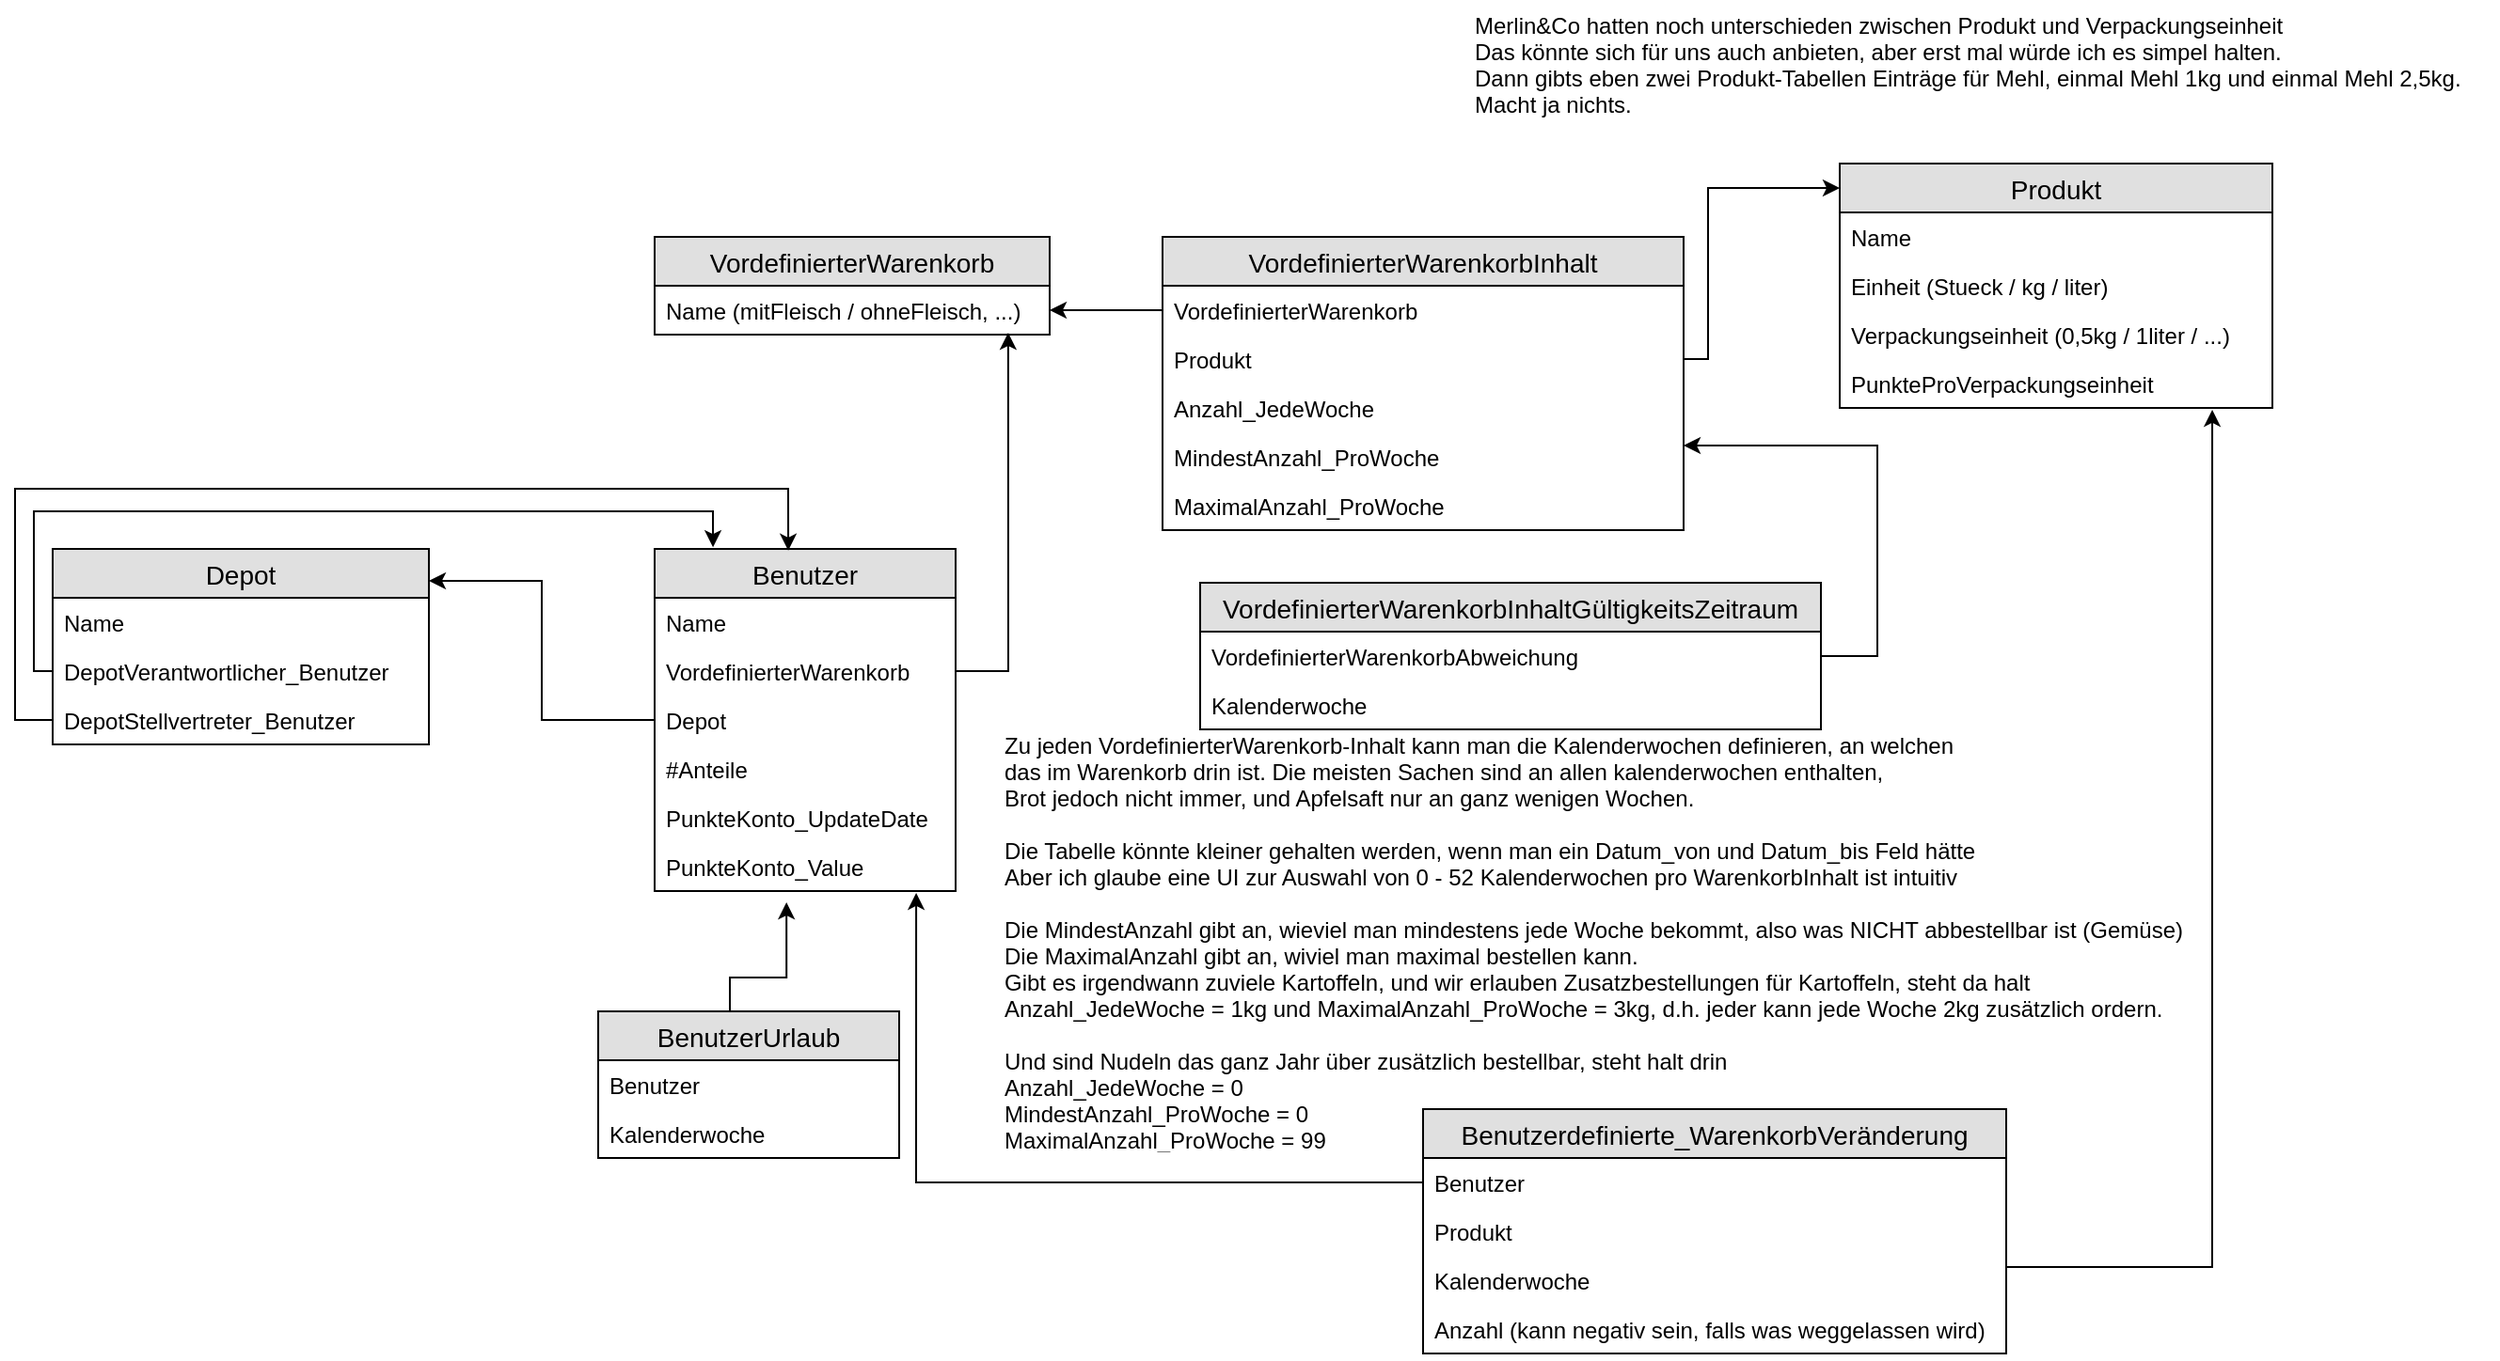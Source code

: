 <mxfile version="10.4.1" type="github"><diagram id="mCQfgyBAQxzzNqVYnQEh" name="Page-1"><mxGraphModel dx="1899" dy="582" grid="1" gridSize="10" guides="1" tooltips="1" connect="1" arrows="1" fold="1" page="1" pageScale="1" pageWidth="827" pageHeight="1169" math="0" shadow="0"><root><mxCell id="0"/><mxCell id="1" parent="0"/><mxCell id="ENQAfls9FTvqpJjvnqdN-1" value="Merlin&amp;Co hatten noch unterschieden zwischen Produkt und Verpackungseinheit&#xA;Das könnte sich für uns auch anbieten, aber erst mal würde ich es simpel halten.&#xA;Dann gibts eben zwei Produkt-Tabellen Einträge für Mehl, einmal Mehl 1kg und einmal Mehl 2,5kg. &#xA;Macht ja nichts.&#xA;&#xA;" style="text;strokeColor=none;fillColor=none;spacingLeft=4;spacingRight=4;overflow=hidden;rotatable=0;points=[[0,0.5],[1,0.5]];portConstraint=eastwest;fontSize=12;" parent="1" vertex="1"><mxGeometry x="270" y="70" width="550" height="106" as="geometry"/></mxCell><mxCell id="_uD2fun4zxQQu9XYRm3I-12" value="Produkt" style="swimlane;fontStyle=0;childLayout=stackLayout;horizontal=1;startSize=26;fillColor=#e0e0e0;horizontalStack=0;resizeParent=1;resizeParentMax=0;resizeLast=0;collapsible=1;marginBottom=0;swimlaneFillColor=#ffffff;align=center;fontSize=14;" parent="1" vertex="1"><mxGeometry x="470" y="157" width="230" height="130" as="geometry"/></mxCell><mxCell id="_uD2fun4zxQQu9XYRm3I-13" value="Name" style="text;strokeColor=none;fillColor=none;spacingLeft=4;spacingRight=4;overflow=hidden;rotatable=0;points=[[0,0.5],[1,0.5]];portConstraint=eastwest;fontSize=12;" parent="_uD2fun4zxQQu9XYRm3I-12" vertex="1"><mxGeometry y="26" width="230" height="26" as="geometry"/></mxCell><mxCell id="_uD2fun4zxQQu9XYRm3I-16" value="Einheit (Stueck / kg / liter)" style="text;strokeColor=none;fillColor=none;spacingLeft=4;spacingRight=4;overflow=hidden;rotatable=0;points=[[0,0.5],[1,0.5]];portConstraint=eastwest;fontSize=12;" parent="_uD2fun4zxQQu9XYRm3I-12" vertex="1"><mxGeometry y="52" width="230" height="26" as="geometry"/></mxCell><mxCell id="_uD2fun4zxQQu9XYRm3I-14" value="Verpackungseinheit (0,5kg / 1liter / ...)" style="text;strokeColor=none;fillColor=none;spacingLeft=4;spacingRight=4;overflow=hidden;rotatable=0;points=[[0,0.5],[1,0.5]];portConstraint=eastwest;fontSize=12;" parent="_uD2fun4zxQQu9XYRm3I-12" vertex="1"><mxGeometry y="78" width="230" height="26" as="geometry"/></mxCell><mxCell id="_uD2fun4zxQQu9XYRm3I-15" value="PunkteProVerpackungseinheit" style="text;strokeColor=none;fillColor=none;spacingLeft=4;spacingRight=4;overflow=hidden;rotatable=0;points=[[0,0.5],[1,0.5]];portConstraint=eastwest;fontSize=12;" parent="_uD2fun4zxQQu9XYRm3I-12" vertex="1"><mxGeometry y="104" width="230" height="26" as="geometry"/></mxCell><mxCell id="_uD2fun4zxQQu9XYRm3I-17" value="VordefinierterWarenkorb" style="swimlane;fontStyle=0;childLayout=stackLayout;horizontal=1;startSize=26;fillColor=#e0e0e0;horizontalStack=0;resizeParent=1;resizeParentMax=0;resizeLast=0;collapsible=1;marginBottom=0;swimlaneFillColor=#ffffff;align=center;fontSize=14;" parent="1" vertex="1"><mxGeometry x="-160" y="196" width="210" height="52" as="geometry"/></mxCell><mxCell id="_uD2fun4zxQQu9XYRm3I-18" value="Name (mitFleisch / ohneFleisch, ...)" style="text;strokeColor=none;fillColor=none;spacingLeft=4;spacingRight=4;overflow=hidden;rotatable=0;points=[[0,0.5],[1,0.5]];portConstraint=eastwest;fontSize=12;" parent="_uD2fun4zxQQu9XYRm3I-17" vertex="1"><mxGeometry y="26" width="210" height="26" as="geometry"/></mxCell><mxCell id="_uD2fun4zxQQu9XYRm3I-29" value="Benutzer" style="swimlane;fontStyle=0;childLayout=stackLayout;horizontal=1;startSize=26;fillColor=#e0e0e0;horizontalStack=0;resizeParent=1;resizeParentMax=0;resizeLast=0;collapsible=1;marginBottom=0;swimlaneFillColor=#ffffff;align=center;fontSize=14;" parent="1" vertex="1"><mxGeometry x="-160" y="362" width="160" height="182" as="geometry"/></mxCell><mxCell id="_uD2fun4zxQQu9XYRm3I-30" value="Name" style="text;strokeColor=none;fillColor=none;spacingLeft=4;spacingRight=4;overflow=hidden;rotatable=0;points=[[0,0.5],[1,0.5]];portConstraint=eastwest;fontSize=12;" parent="_uD2fun4zxQQu9XYRm3I-29" vertex="1"><mxGeometry y="26" width="160" height="26" as="geometry"/></mxCell><mxCell id="_uD2fun4zxQQu9XYRm3I-33" value="VordefinierterWarenkorb" style="text;strokeColor=none;fillColor=none;spacingLeft=4;spacingRight=4;overflow=hidden;rotatable=0;points=[[0,0.5],[1,0.5]];portConstraint=eastwest;fontSize=12;" parent="_uD2fun4zxQQu9XYRm3I-29" vertex="1"><mxGeometry y="52" width="160" height="26" as="geometry"/></mxCell><mxCell id="_uD2fun4zxQQu9XYRm3I-31" value="Depot" style="text;strokeColor=none;fillColor=none;spacingLeft=4;spacingRight=4;overflow=hidden;rotatable=0;points=[[0,0.5],[1,0.5]];portConstraint=eastwest;fontSize=12;" parent="_uD2fun4zxQQu9XYRm3I-29" vertex="1"><mxGeometry y="78" width="160" height="26" as="geometry"/></mxCell><mxCell id="_uD2fun4zxQQu9XYRm3I-32" value="#Anteile" style="text;strokeColor=none;fillColor=none;spacingLeft=4;spacingRight=4;overflow=hidden;rotatable=0;points=[[0,0.5],[1,0.5]];portConstraint=eastwest;fontSize=12;" parent="_uD2fun4zxQQu9XYRm3I-29" vertex="1"><mxGeometry y="104" width="160" height="26" as="geometry"/></mxCell><mxCell id="_uD2fun4zxQQu9XYRm3I-44" value="PunkteKonto_UpdateDate" style="text;strokeColor=none;fillColor=none;spacingLeft=4;spacingRight=4;overflow=hidden;rotatable=0;points=[[0,0.5],[1,0.5]];portConstraint=eastwest;fontSize=12;" parent="_uD2fun4zxQQu9XYRm3I-29" vertex="1"><mxGeometry y="130" width="160" height="26" as="geometry"/></mxCell><mxCell id="_uD2fun4zxQQu9XYRm3I-49" value="PunkteKonto_Value" style="text;strokeColor=none;fillColor=none;spacingLeft=4;spacingRight=4;overflow=hidden;rotatable=0;points=[[0,0.5],[1,0.5]];portConstraint=eastwest;fontSize=12;" parent="_uD2fun4zxQQu9XYRm3I-29" vertex="1"><mxGeometry y="156" width="160" height="26" as="geometry"/></mxCell><mxCell id="_uD2fun4zxQQu9XYRm3I-35" value="Depot" style="swimlane;fontStyle=0;childLayout=stackLayout;horizontal=1;startSize=26;fillColor=#e0e0e0;horizontalStack=0;resizeParent=1;resizeParentMax=0;resizeLast=0;collapsible=1;marginBottom=0;swimlaneFillColor=#ffffff;align=center;fontSize=14;" parent="1" vertex="1"><mxGeometry x="-480" y="362" width="200" height="104" as="geometry"/></mxCell><mxCell id="_uD2fun4zxQQu9XYRm3I-36" value="Name" style="text;strokeColor=none;fillColor=none;spacingLeft=4;spacingRight=4;overflow=hidden;rotatable=0;points=[[0,0.5],[1,0.5]];portConstraint=eastwest;fontSize=12;" parent="_uD2fun4zxQQu9XYRm3I-35" vertex="1"><mxGeometry y="26" width="200" height="26" as="geometry"/></mxCell><mxCell id="_uD2fun4zxQQu9XYRm3I-54" value="DepotVerantwortlicher_Benutzer" style="text;strokeColor=none;fillColor=none;spacingLeft=4;spacingRight=4;overflow=hidden;rotatable=0;points=[[0,0.5],[1,0.5]];portConstraint=eastwest;fontSize=12;" parent="_uD2fun4zxQQu9XYRm3I-35" vertex="1"><mxGeometry y="52" width="200" height="26" as="geometry"/></mxCell><mxCell id="_uD2fun4zxQQu9XYRm3I-55" value="DepotStellvertreter_Benutzer" style="text;strokeColor=none;fillColor=none;spacingLeft=4;spacingRight=4;overflow=hidden;rotatable=0;points=[[0,0.5],[1,0.5]];portConstraint=eastwest;fontSize=12;" parent="_uD2fun4zxQQu9XYRm3I-35" vertex="1"><mxGeometry y="78" width="200" height="26" as="geometry"/></mxCell><mxCell id="_uD2fun4zxQQu9XYRm3I-39" style="edgeStyle=orthogonalEdgeStyle;rounded=0;orthogonalLoop=1;jettySize=auto;html=1;entryX=1;entryY=0.163;entryDx=0;entryDy=0;entryPerimeter=0;" parent="1" source="_uD2fun4zxQQu9XYRm3I-31" target="_uD2fun4zxQQu9XYRm3I-35" edge="1"><mxGeometry relative="1" as="geometry"/></mxCell><mxCell id="_uD2fun4zxQQu9XYRm3I-43" style="edgeStyle=orthogonalEdgeStyle;rounded=0;orthogonalLoop=1;jettySize=auto;html=1;entryX=0.895;entryY=0.962;entryDx=0;entryDy=0;entryPerimeter=0;" parent="1" source="_uD2fun4zxQQu9XYRm3I-33" target="_uD2fun4zxQQu9XYRm3I-18" edge="1"><mxGeometry relative="1" as="geometry"/></mxCell><mxCell id="_uD2fun4zxQQu9XYRm3I-50" value="Benutzerdefinierte_WarenkorbVeränderung" style="swimlane;fontStyle=0;childLayout=stackLayout;horizontal=1;startSize=26;fillColor=#e0e0e0;horizontalStack=0;resizeParent=1;resizeParentMax=0;resizeLast=0;collapsible=1;marginBottom=0;swimlaneFillColor=#ffffff;align=center;fontSize=14;" parent="1" vertex="1"><mxGeometry x="248.5" y="660" width="310" height="130" as="geometry"/></mxCell><mxCell id="_uD2fun4zxQQu9XYRm3I-51" value="Benutzer" style="text;strokeColor=none;fillColor=none;spacingLeft=4;spacingRight=4;overflow=hidden;rotatable=0;points=[[0,0.5],[1,0.5]];portConstraint=eastwest;fontSize=12;" parent="_uD2fun4zxQQu9XYRm3I-50" vertex="1"><mxGeometry y="26" width="310" height="26" as="geometry"/></mxCell><mxCell id="_uD2fun4zxQQu9XYRm3I-52" value="Produkt" style="text;strokeColor=none;fillColor=none;spacingLeft=4;spacingRight=4;overflow=hidden;rotatable=0;points=[[0,0.5],[1,0.5]];portConstraint=eastwest;fontSize=12;" parent="_uD2fun4zxQQu9XYRm3I-50" vertex="1"><mxGeometry y="52" width="310" height="26" as="geometry"/></mxCell><mxCell id="_uD2fun4zxQQu9XYRm3I-53" value="Kalenderwoche" style="text;strokeColor=none;fillColor=none;spacingLeft=4;spacingRight=4;overflow=hidden;rotatable=0;points=[[0,0.5],[1,0.5]];portConstraint=eastwest;fontSize=12;" parent="_uD2fun4zxQQu9XYRm3I-50" vertex="1"><mxGeometry y="78" width="310" height="26" as="geometry"/></mxCell><mxCell id="_uD2fun4zxQQu9XYRm3I-59" value="Anzahl (kann negativ sein, falls was weggelassen wird)" style="text;strokeColor=none;fillColor=none;spacingLeft=4;spacingRight=4;overflow=hidden;rotatable=0;points=[[0,0.5],[1,0.5]];portConstraint=eastwest;fontSize=12;" parent="_uD2fun4zxQQu9XYRm3I-50" vertex="1"><mxGeometry y="104" width="310" height="26" as="geometry"/></mxCell><mxCell id="_uD2fun4zxQQu9XYRm3I-57" style="edgeStyle=orthogonalEdgeStyle;rounded=0;orthogonalLoop=1;jettySize=auto;html=1;entryX=0.444;entryY=0.005;entryDx=0;entryDy=0;entryPerimeter=0;" parent="1" source="_uD2fun4zxQQu9XYRm3I-55" target="_uD2fun4zxQQu9XYRm3I-29" edge="1"><mxGeometry relative="1" as="geometry"><Array as="points"><mxPoint x="-500" y="453"/><mxPoint x="-500" y="330"/><mxPoint x="-89" y="330"/></Array></mxGeometry></mxCell><mxCell id="_uD2fun4zxQQu9XYRm3I-58" style="edgeStyle=orthogonalEdgeStyle;rounded=0;orthogonalLoop=1;jettySize=auto;html=1;entryX=0.194;entryY=-0.005;entryDx=0;entryDy=0;entryPerimeter=0;" parent="1" source="_uD2fun4zxQQu9XYRm3I-54" target="_uD2fun4zxQQu9XYRm3I-29" edge="1"><mxGeometry relative="1" as="geometry"><Array as="points"><mxPoint x="-490" y="427"/><mxPoint x="-490" y="342"/><mxPoint x="-129" y="342"/></Array></mxGeometry></mxCell><mxCell id="_uD2fun4zxQQu9XYRm3I-60" style="edgeStyle=orthogonalEdgeStyle;rounded=0;orthogonalLoop=1;jettySize=auto;html=1;entryX=0.861;entryY=1.038;entryDx=0;entryDy=0;entryPerimeter=0;exitX=1;exitY=0.5;exitDx=0;exitDy=0;" parent="1" source="_uD2fun4zxQQu9XYRm3I-52" target="_uD2fun4zxQQu9XYRm3I-15" edge="1"><mxGeometry relative="1" as="geometry"><mxPoint x="670" y="380" as="targetPoint"/><Array as="points"><mxPoint x="559" y="744"/><mxPoint x="668" y="744"/></Array></mxGeometry></mxCell><mxCell id="_uD2fun4zxQQu9XYRm3I-61" style="edgeStyle=orthogonalEdgeStyle;rounded=0;orthogonalLoop=1;jettySize=auto;html=1;entryX=0.869;entryY=1.038;entryDx=0;entryDy=0;entryPerimeter=0;" parent="1" source="_uD2fun4zxQQu9XYRm3I-51" target="_uD2fun4zxQQu9XYRm3I-49" edge="1"><mxGeometry relative="1" as="geometry"><mxPoint x="80" y="510" as="targetPoint"/></mxGeometry></mxCell><mxCell id="_uD2fun4zxQQu9XYRm3I-64" value="VordefinierterWarenkorbInhalt" style="swimlane;fontStyle=0;childLayout=stackLayout;horizontal=1;startSize=26;fillColor=#e0e0e0;horizontalStack=0;resizeParent=1;resizeParentMax=0;resizeLast=0;collapsible=1;marginBottom=0;swimlaneFillColor=#ffffff;align=center;fontSize=14;" parent="1" vertex="1"><mxGeometry x="110" y="196" width="277" height="156" as="geometry"/></mxCell><mxCell id="_uD2fun4zxQQu9XYRm3I-65" value="VordefinierterWarenkorb" style="text;strokeColor=none;fillColor=none;spacingLeft=4;spacingRight=4;overflow=hidden;rotatable=0;points=[[0,0.5],[1,0.5]];portConstraint=eastwest;fontSize=12;" parent="_uD2fun4zxQQu9XYRm3I-64" vertex="1"><mxGeometry y="26" width="277" height="26" as="geometry"/></mxCell><mxCell id="_uD2fun4zxQQu9XYRm3I-66" value="Produkt" style="text;strokeColor=none;fillColor=none;spacingLeft=4;spacingRight=4;overflow=hidden;rotatable=0;points=[[0,0.5],[1,0.5]];portConstraint=eastwest;fontSize=12;" parent="_uD2fun4zxQQu9XYRm3I-64" vertex="1"><mxGeometry y="52" width="277" height="26" as="geometry"/></mxCell><mxCell id="_uD2fun4zxQQu9XYRm3I-67" value="Anzahl_JedeWoche" style="text;strokeColor=none;fillColor=none;spacingLeft=4;spacingRight=4;overflow=hidden;rotatable=0;points=[[0,0.5],[1,0.5]];portConstraint=eastwest;fontSize=12;" parent="_uD2fun4zxQQu9XYRm3I-64" vertex="1"><mxGeometry y="78" width="277" height="26" as="geometry"/></mxCell><mxCell id="_uD2fun4zxQQu9XYRm3I-74" value="MindestAnzahl_ProWoche" style="text;strokeColor=none;fillColor=none;spacingLeft=4;spacingRight=4;overflow=hidden;rotatable=0;points=[[0,0.5],[1,0.5]];portConstraint=eastwest;fontSize=12;" parent="_uD2fun4zxQQu9XYRm3I-64" vertex="1"><mxGeometry y="104" width="277" height="26" as="geometry"/></mxCell><mxCell id="_uD2fun4zxQQu9XYRm3I-75" value="MaximalAnzahl_ProWoche" style="text;strokeColor=none;fillColor=none;spacingLeft=4;spacingRight=4;overflow=hidden;rotatable=0;points=[[0,0.5],[1,0.5]];portConstraint=eastwest;fontSize=12;" parent="_uD2fun4zxQQu9XYRm3I-64" vertex="1"><mxGeometry y="130" width="277" height="26" as="geometry"/></mxCell><mxCell id="_uD2fun4zxQQu9XYRm3I-76" style="edgeStyle=orthogonalEdgeStyle;rounded=0;orthogonalLoop=1;jettySize=auto;html=1;entryX=1;entryY=0.5;entryDx=0;entryDy=0;" parent="1" source="_uD2fun4zxQQu9XYRm3I-65" target="_uD2fun4zxQQu9XYRm3I-18" edge="1"><mxGeometry relative="1" as="geometry"/></mxCell><mxCell id="_uD2fun4zxQQu9XYRm3I-77" style="edgeStyle=orthogonalEdgeStyle;rounded=0;orthogonalLoop=1;jettySize=auto;html=1;entryX=0;entryY=0.1;entryDx=0;entryDy=0;entryPerimeter=0;" parent="1" source="_uD2fun4zxQQu9XYRm3I-66" target="_uD2fun4zxQQu9XYRm3I-12" edge="1"><mxGeometry relative="1" as="geometry"><Array as="points"><mxPoint x="400" y="261"/><mxPoint x="400" y="170"/></Array></mxGeometry></mxCell><mxCell id="_uD2fun4zxQQu9XYRm3I-78" value="VordefinierterWarenkorbInhaltGültigkeitsZeitraum" style="swimlane;fontStyle=0;childLayout=stackLayout;horizontal=1;startSize=26;fillColor=#e0e0e0;horizontalStack=0;resizeParent=1;resizeParentMax=0;resizeLast=0;collapsible=1;marginBottom=0;swimlaneFillColor=#ffffff;align=center;fontSize=14;" parent="1" vertex="1"><mxGeometry x="130" y="380" width="330" height="78" as="geometry"/></mxCell><mxCell id="_uD2fun4zxQQu9XYRm3I-79" value="VordefinierterWarenkorbAbweichung" style="text;strokeColor=none;fillColor=none;spacingLeft=4;spacingRight=4;overflow=hidden;rotatable=0;points=[[0,0.5],[1,0.5]];portConstraint=eastwest;fontSize=12;" parent="_uD2fun4zxQQu9XYRm3I-78" vertex="1"><mxGeometry y="26" width="330" height="26" as="geometry"/></mxCell><mxCell id="_uD2fun4zxQQu9XYRm3I-80" value="Kalenderwoche" style="text;strokeColor=none;fillColor=none;spacingLeft=4;spacingRight=4;overflow=hidden;rotatable=0;points=[[0,0.5],[1,0.5]];portConstraint=eastwest;fontSize=12;" parent="_uD2fun4zxQQu9XYRm3I-78" vertex="1"><mxGeometry y="52" width="330" height="26" as="geometry"/></mxCell><mxCell id="_uD2fun4zxQQu9XYRm3I-82" style="edgeStyle=orthogonalEdgeStyle;rounded=0;orthogonalLoop=1;jettySize=auto;html=1;entryX=1;entryY=0.269;entryDx=0;entryDy=0;entryPerimeter=0;" parent="1" source="_uD2fun4zxQQu9XYRm3I-79" target="_uD2fun4zxQQu9XYRm3I-74" edge="1"><mxGeometry relative="1" as="geometry"><Array as="points"><mxPoint x="490" y="419"/><mxPoint x="490" y="307"/></Array></mxGeometry></mxCell><mxCell id="xZVv8KVkEcVzjzUNuqeN-1" value="Zu jeden VordefinierterWarenkorb-Inhalt kann man die Kalenderwochen definieren, an welchen&#xA;das im Warenkorb drin ist. Die meisten Sachen sind an allen kalenderwochen enthalten,&#xA;Brot jedoch nicht immer, und Apfelsaft nur an ganz wenigen Wochen.&#xA;&#xA;Die Tabelle könnte kleiner gehalten werden, wenn man ein Datum_von und Datum_bis Feld hätte&#xA;Aber ich glaube eine UI zur Auswahl von 0 - 52 Kalenderwochen pro WarenkorbInhalt ist intuitiv&#xA;&#xA;Die MindestAnzahl gibt an, wieviel man mindestens jede Woche bekommt, also was NICHT abbestellbar ist (Gemüse)&#xA;Die MaximalAnzahl gibt an, wiviel man maximal bestellen kann.&#xA;Gibt es irgendwann zuviele Kartoffeln, und wir erlauben Zusatzbestellungen für Kartoffeln, steht da halt &#xA;Anzahl_JedeWoche = 1kg und MaximalAnzahl_ProWoche = 3kg, d.h. jeder kann jede Woche 2kg zusätzlich ordern.&#xA;&#xA;Und sind Nudeln das ganz Jahr über zusätzlich bestellbar, steht halt drin&#xA;Anzahl_JedeWoche = 0&#xA;MindestAnzahl_ProWoche = 0&#xA;MaximalAnzahl_ProWoche = 99&#xA;&#xA;" style="text;strokeColor=none;fillColor=none;spacingLeft=4;spacingRight=4;overflow=hidden;rotatable=0;points=[[0,0.5],[1,0.5]];portConstraint=eastwest;fontSize=12;" parent="1" vertex="1"><mxGeometry x="20" y="453" width="660" height="226" as="geometry"/></mxCell><mxCell id="_0UBWK6kNYs_A0vz_VsA-1" value="BenutzerUrlaub" style="swimlane;fontStyle=0;childLayout=stackLayout;horizontal=1;startSize=26;fillColor=#e0e0e0;horizontalStack=0;resizeParent=1;resizeParentMax=0;resizeLast=0;collapsible=1;marginBottom=0;swimlaneFillColor=#ffffff;align=center;fontSize=14;" vertex="1" parent="1"><mxGeometry x="-190" y="608" width="160" height="78" as="geometry"/></mxCell><mxCell id="_0UBWK6kNYs_A0vz_VsA-2" value="Benutzer" style="text;strokeColor=none;fillColor=none;spacingLeft=4;spacingRight=4;overflow=hidden;rotatable=0;points=[[0,0.5],[1,0.5]];portConstraint=eastwest;fontSize=12;" vertex="1" parent="_0UBWK6kNYs_A0vz_VsA-1"><mxGeometry y="26" width="160" height="26" as="geometry"/></mxCell><mxCell id="_0UBWK6kNYs_A0vz_VsA-3" value="Kalenderwoche" style="text;strokeColor=none;fillColor=none;spacingLeft=4;spacingRight=4;overflow=hidden;rotatable=0;points=[[0,0.5],[1,0.5]];portConstraint=eastwest;fontSize=12;" vertex="1" parent="_0UBWK6kNYs_A0vz_VsA-1"><mxGeometry y="52" width="160" height="26" as="geometry"/></mxCell><mxCell id="_0UBWK6kNYs_A0vz_VsA-5" style="edgeStyle=orthogonalEdgeStyle;rounded=0;orthogonalLoop=1;jettySize=auto;html=1;exitX=0.5;exitY=0;exitDx=0;exitDy=0;entryX=0.438;entryY=1.231;entryDx=0;entryDy=0;entryPerimeter=0;" edge="1" parent="1" source="_0UBWK6kNYs_A0vz_VsA-1" target="_uD2fun4zxQQu9XYRm3I-49"><mxGeometry relative="1" as="geometry"><mxPoint x="-90" y="600" as="targetPoint"/><Array as="points"><mxPoint x="-120" y="590"/><mxPoint x="-90" y="590"/></Array></mxGeometry></mxCell></root></mxGraphModel></diagram></mxfile>